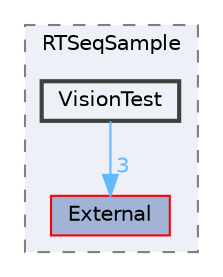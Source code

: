digraph "C:/SourceCode/Clone/easysequenceprogramusingrtx64sdk/RTSeqSample/VisionTest"
{
 // LATEX_PDF_SIZE
  bgcolor="transparent";
  edge [fontname=Helvetica,fontsize=10,labelfontname=Helvetica,labelfontsize=10];
  node [fontname=Helvetica,fontsize=10,shape=box,height=0.2,width=0.4];
  compound=true
  subgraph clusterdir_8498b9b7a4ffb5e47f940f7e10a54c13 {
    graph [ bgcolor="#edf0f7", pencolor="grey50", label="RTSeqSample", fontname=Helvetica,fontsize=10 style="filled,dashed", URL="dir_8498b9b7a4ffb5e47f940f7e10a54c13.html",tooltip=""]
  dir_6a38b07282eb40060e0ef3ea131fb85f [label="External", fillcolor="#a2b4d6", color="red", style="filled", URL="dir_6a38b07282eb40060e0ef3ea131fb85f.html",tooltip=""];
  dir_7a3847f0c054b3f642486d1b9ac084b5 [label="VisionTest", fillcolor="#edf0f7", color="grey25", style="filled,bold", URL="dir_7a3847f0c054b3f642486d1b9ac084b5.html",tooltip=""];
  }
  dir_7a3847f0c054b3f642486d1b9ac084b5->dir_6a38b07282eb40060e0ef3ea131fb85f [headlabel="3", labeldistance=1.5 headhref="dir_000008_000003.html" href="dir_000008_000003.html" color="steelblue1" fontcolor="steelblue1"];
}
